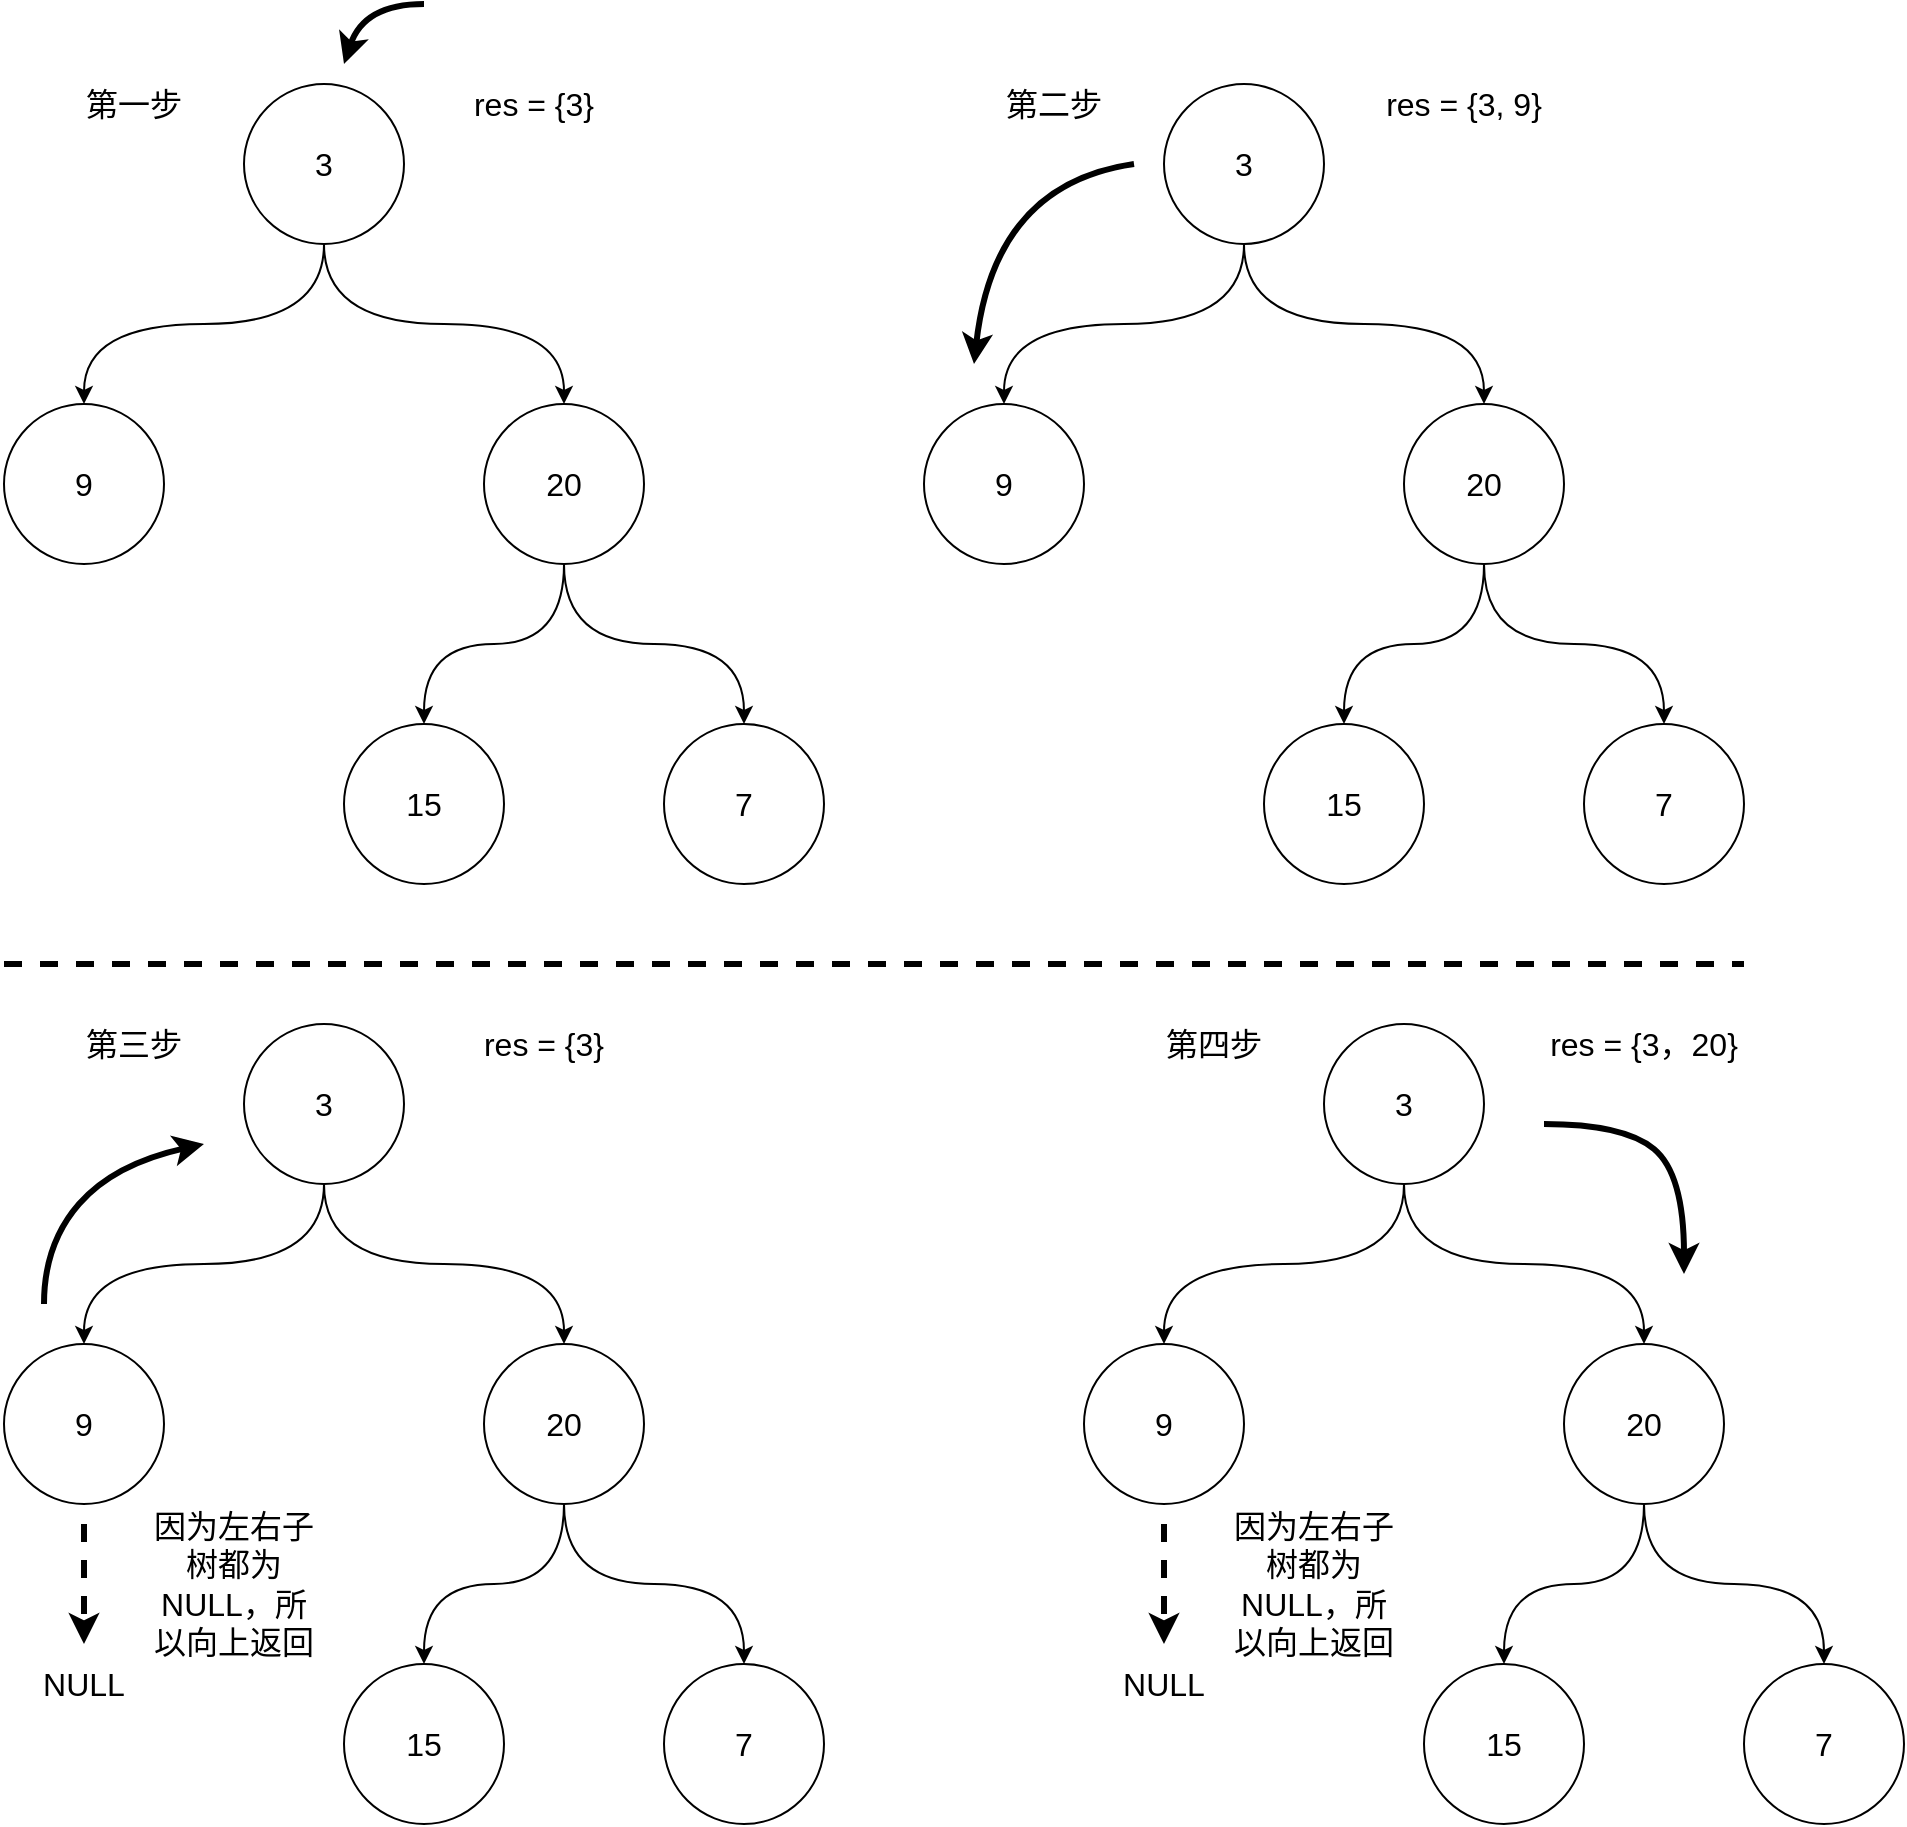 <mxfile version="14.6.0" type="github">
  <diagram id="72RIDOFjgwgf8fgMc3nl" name="第 1 页">
    <mxGraphModel dx="870" dy="595" grid="1" gridSize="10" guides="1" tooltips="1" connect="1" arrows="1" fold="1" page="1" pageScale="1" pageWidth="827" pageHeight="1169" math="0" shadow="0">
      <root>
        <mxCell id="0" />
        <mxCell id="1" parent="0" />
        <mxCell id="oBtHDwOp3o_CFWQKpaH9-7" style="edgeStyle=orthogonalEdgeStyle;curved=1;rounded=0;orthogonalLoop=1;jettySize=auto;html=1;exitX=0.5;exitY=1;exitDx=0;exitDy=0;" edge="1" parent="1" source="oBtHDwOp3o_CFWQKpaH9-1" target="oBtHDwOp3o_CFWQKpaH9-2">
          <mxGeometry relative="1" as="geometry" />
        </mxCell>
        <mxCell id="oBtHDwOp3o_CFWQKpaH9-8" style="edgeStyle=orthogonalEdgeStyle;curved=1;rounded=0;orthogonalLoop=1;jettySize=auto;html=1;exitX=0.5;exitY=1;exitDx=0;exitDy=0;entryX=0.5;entryY=0;entryDx=0;entryDy=0;" edge="1" parent="1" source="oBtHDwOp3o_CFWQKpaH9-1" target="oBtHDwOp3o_CFWQKpaH9-3">
          <mxGeometry relative="1" as="geometry" />
        </mxCell>
        <mxCell id="oBtHDwOp3o_CFWQKpaH9-1" value="&lt;font style=&quot;font-size: 16px&quot;&gt;3&lt;/font&gt;" style="ellipse;whiteSpace=wrap;html=1;aspect=fixed;" vertex="1" parent="1">
          <mxGeometry x="200" y="80" width="80" height="80" as="geometry" />
        </mxCell>
        <mxCell id="oBtHDwOp3o_CFWQKpaH9-2" value="&lt;font style=&quot;font-size: 16px&quot;&gt;9&lt;/font&gt;" style="ellipse;whiteSpace=wrap;html=1;aspect=fixed;" vertex="1" parent="1">
          <mxGeometry x="80" y="240" width="80" height="80" as="geometry" />
        </mxCell>
        <mxCell id="oBtHDwOp3o_CFWQKpaH9-10" style="edgeStyle=orthogonalEdgeStyle;curved=1;rounded=0;orthogonalLoop=1;jettySize=auto;html=1;exitX=0.5;exitY=1;exitDx=0;exitDy=0;entryX=0.5;entryY=0;entryDx=0;entryDy=0;" edge="1" parent="1" source="oBtHDwOp3o_CFWQKpaH9-3" target="oBtHDwOp3o_CFWQKpaH9-4">
          <mxGeometry relative="1" as="geometry" />
        </mxCell>
        <mxCell id="oBtHDwOp3o_CFWQKpaH9-11" style="edgeStyle=orthogonalEdgeStyle;curved=1;rounded=0;orthogonalLoop=1;jettySize=auto;html=1;exitX=0.5;exitY=1;exitDx=0;exitDy=0;entryX=0.5;entryY=0;entryDx=0;entryDy=0;" edge="1" parent="1" source="oBtHDwOp3o_CFWQKpaH9-3" target="oBtHDwOp3o_CFWQKpaH9-5">
          <mxGeometry relative="1" as="geometry" />
        </mxCell>
        <mxCell id="oBtHDwOp3o_CFWQKpaH9-3" value="&lt;font style=&quot;font-size: 16px&quot;&gt;20&lt;/font&gt;" style="ellipse;whiteSpace=wrap;html=1;aspect=fixed;" vertex="1" parent="1">
          <mxGeometry x="320" y="240" width="80" height="80" as="geometry" />
        </mxCell>
        <mxCell id="oBtHDwOp3o_CFWQKpaH9-4" value="&lt;font style=&quot;font-size: 16px&quot;&gt;15&lt;/font&gt;" style="ellipse;whiteSpace=wrap;html=1;aspect=fixed;" vertex="1" parent="1">
          <mxGeometry x="250" y="400" width="80" height="80" as="geometry" />
        </mxCell>
        <mxCell id="oBtHDwOp3o_CFWQKpaH9-5" value="&lt;font style=&quot;font-size: 16px&quot;&gt;7&lt;/font&gt;" style="ellipse;whiteSpace=wrap;html=1;aspect=fixed;" vertex="1" parent="1">
          <mxGeometry x="410" y="400" width="80" height="80" as="geometry" />
        </mxCell>
        <mxCell id="oBtHDwOp3o_CFWQKpaH9-12" value="&lt;font style=&quot;font-size: 16px&quot;&gt;第一步&lt;/font&gt;" style="text;html=1;strokeColor=none;fillColor=none;align=center;verticalAlign=middle;whiteSpace=wrap;rounded=0;" vertex="1" parent="1">
          <mxGeometry x="120" y="80" width="50" height="20" as="geometry" />
        </mxCell>
        <mxCell id="oBtHDwOp3o_CFWQKpaH9-16" value="" style="curved=1;endArrow=classic;html=1;strokeWidth=3;" edge="1" parent="1">
          <mxGeometry width="50" height="50" relative="1" as="geometry">
            <mxPoint x="290" y="40" as="sourcePoint" />
            <mxPoint x="250" y="70" as="targetPoint" />
            <Array as="points">
              <mxPoint x="260" y="40" />
            </Array>
          </mxGeometry>
        </mxCell>
        <mxCell id="oBtHDwOp3o_CFWQKpaH9-17" value="&lt;font style=&quot;font-size: 16px&quot;&gt;res = {3}&lt;/font&gt;" style="text;html=1;strokeColor=none;fillColor=none;align=center;verticalAlign=middle;whiteSpace=wrap;rounded=0;" vertex="1" parent="1">
          <mxGeometry x="310" y="80" width="70" height="20" as="geometry" />
        </mxCell>
        <mxCell id="oBtHDwOp3o_CFWQKpaH9-18" style="edgeStyle=orthogonalEdgeStyle;curved=1;rounded=0;orthogonalLoop=1;jettySize=auto;html=1;exitX=0.5;exitY=1;exitDx=0;exitDy=0;" edge="1" parent="1" source="oBtHDwOp3o_CFWQKpaH9-20" target="oBtHDwOp3o_CFWQKpaH9-21">
          <mxGeometry relative="1" as="geometry" />
        </mxCell>
        <mxCell id="oBtHDwOp3o_CFWQKpaH9-19" style="edgeStyle=orthogonalEdgeStyle;curved=1;rounded=0;orthogonalLoop=1;jettySize=auto;html=1;exitX=0.5;exitY=1;exitDx=0;exitDy=0;entryX=0.5;entryY=0;entryDx=0;entryDy=0;" edge="1" parent="1" source="oBtHDwOp3o_CFWQKpaH9-20" target="oBtHDwOp3o_CFWQKpaH9-24">
          <mxGeometry relative="1" as="geometry" />
        </mxCell>
        <mxCell id="oBtHDwOp3o_CFWQKpaH9-20" value="&lt;font style=&quot;font-size: 16px&quot;&gt;3&lt;/font&gt;" style="ellipse;whiteSpace=wrap;html=1;aspect=fixed;" vertex="1" parent="1">
          <mxGeometry x="660" y="80" width="80" height="80" as="geometry" />
        </mxCell>
        <mxCell id="oBtHDwOp3o_CFWQKpaH9-21" value="&lt;font style=&quot;font-size: 16px&quot;&gt;9&lt;/font&gt;" style="ellipse;whiteSpace=wrap;html=1;aspect=fixed;" vertex="1" parent="1">
          <mxGeometry x="540" y="240" width="80" height="80" as="geometry" />
        </mxCell>
        <mxCell id="oBtHDwOp3o_CFWQKpaH9-22" style="edgeStyle=orthogonalEdgeStyle;curved=1;rounded=0;orthogonalLoop=1;jettySize=auto;html=1;exitX=0.5;exitY=1;exitDx=0;exitDy=0;entryX=0.5;entryY=0;entryDx=0;entryDy=0;" edge="1" parent="1" source="oBtHDwOp3o_CFWQKpaH9-24" target="oBtHDwOp3o_CFWQKpaH9-25">
          <mxGeometry relative="1" as="geometry" />
        </mxCell>
        <mxCell id="oBtHDwOp3o_CFWQKpaH9-23" style="edgeStyle=orthogonalEdgeStyle;curved=1;rounded=0;orthogonalLoop=1;jettySize=auto;html=1;exitX=0.5;exitY=1;exitDx=0;exitDy=0;entryX=0.5;entryY=0;entryDx=0;entryDy=0;" edge="1" parent="1" source="oBtHDwOp3o_CFWQKpaH9-24" target="oBtHDwOp3o_CFWQKpaH9-26">
          <mxGeometry relative="1" as="geometry" />
        </mxCell>
        <mxCell id="oBtHDwOp3o_CFWQKpaH9-24" value="&lt;font style=&quot;font-size: 16px&quot;&gt;20&lt;/font&gt;" style="ellipse;whiteSpace=wrap;html=1;aspect=fixed;" vertex="1" parent="1">
          <mxGeometry x="780" y="240" width="80" height="80" as="geometry" />
        </mxCell>
        <mxCell id="oBtHDwOp3o_CFWQKpaH9-25" value="&lt;font style=&quot;font-size: 16px&quot;&gt;15&lt;/font&gt;" style="ellipse;whiteSpace=wrap;html=1;aspect=fixed;" vertex="1" parent="1">
          <mxGeometry x="710" y="400" width="80" height="80" as="geometry" />
        </mxCell>
        <mxCell id="oBtHDwOp3o_CFWQKpaH9-26" value="&lt;font style=&quot;font-size: 16px&quot;&gt;7&lt;/font&gt;" style="ellipse;whiteSpace=wrap;html=1;aspect=fixed;" vertex="1" parent="1">
          <mxGeometry x="870" y="400" width="80" height="80" as="geometry" />
        </mxCell>
        <mxCell id="oBtHDwOp3o_CFWQKpaH9-27" value="&lt;font style=&quot;font-size: 16px&quot;&gt;第二步&lt;/font&gt;" style="text;html=1;strokeColor=none;fillColor=none;align=center;verticalAlign=middle;whiteSpace=wrap;rounded=0;" vertex="1" parent="1">
          <mxGeometry x="580" y="80" width="50" height="20" as="geometry" />
        </mxCell>
        <mxCell id="oBtHDwOp3o_CFWQKpaH9-29" value="" style="curved=1;endArrow=classic;html=1;strokeWidth=3;" edge="1" parent="1">
          <mxGeometry width="50" height="50" relative="1" as="geometry">
            <mxPoint x="645" y="120" as="sourcePoint" />
            <mxPoint x="565" y="220" as="targetPoint" />
            <Array as="points">
              <mxPoint x="575" y="130" />
            </Array>
          </mxGeometry>
        </mxCell>
        <mxCell id="oBtHDwOp3o_CFWQKpaH9-30" value="&lt;font style=&quot;font-size: 16px&quot;&gt;res = {3, 9}&lt;/font&gt;" style="text;html=1;strokeColor=none;fillColor=none;align=center;verticalAlign=middle;whiteSpace=wrap;rounded=0;" vertex="1" parent="1">
          <mxGeometry x="770" y="80" width="80" height="20" as="geometry" />
        </mxCell>
        <mxCell id="oBtHDwOp3o_CFWQKpaH9-31" style="edgeStyle=orthogonalEdgeStyle;curved=1;rounded=0;orthogonalLoop=1;jettySize=auto;html=1;exitX=0.5;exitY=1;exitDx=0;exitDy=0;" edge="1" parent="1" source="oBtHDwOp3o_CFWQKpaH9-33" target="oBtHDwOp3o_CFWQKpaH9-34">
          <mxGeometry relative="1" as="geometry" />
        </mxCell>
        <mxCell id="oBtHDwOp3o_CFWQKpaH9-32" style="edgeStyle=orthogonalEdgeStyle;curved=1;rounded=0;orthogonalLoop=1;jettySize=auto;html=1;exitX=0.5;exitY=1;exitDx=0;exitDy=0;entryX=0.5;entryY=0;entryDx=0;entryDy=0;" edge="1" parent="1" source="oBtHDwOp3o_CFWQKpaH9-33" target="oBtHDwOp3o_CFWQKpaH9-37">
          <mxGeometry relative="1" as="geometry" />
        </mxCell>
        <mxCell id="oBtHDwOp3o_CFWQKpaH9-33" value="&lt;font style=&quot;font-size: 16px&quot;&gt;3&lt;/font&gt;" style="ellipse;whiteSpace=wrap;html=1;aspect=fixed;" vertex="1" parent="1">
          <mxGeometry x="200" y="550" width="80" height="80" as="geometry" />
        </mxCell>
        <mxCell id="oBtHDwOp3o_CFWQKpaH9-34" value="&lt;font style=&quot;font-size: 16px&quot;&gt;9&lt;/font&gt;" style="ellipse;whiteSpace=wrap;html=1;aspect=fixed;" vertex="1" parent="1">
          <mxGeometry x="80" y="710" width="80" height="80" as="geometry" />
        </mxCell>
        <mxCell id="oBtHDwOp3o_CFWQKpaH9-35" style="edgeStyle=orthogonalEdgeStyle;curved=1;rounded=0;orthogonalLoop=1;jettySize=auto;html=1;exitX=0.5;exitY=1;exitDx=0;exitDy=0;entryX=0.5;entryY=0;entryDx=0;entryDy=0;" edge="1" parent="1" source="oBtHDwOp3o_CFWQKpaH9-37" target="oBtHDwOp3o_CFWQKpaH9-38">
          <mxGeometry relative="1" as="geometry" />
        </mxCell>
        <mxCell id="oBtHDwOp3o_CFWQKpaH9-36" style="edgeStyle=orthogonalEdgeStyle;curved=1;rounded=0;orthogonalLoop=1;jettySize=auto;html=1;exitX=0.5;exitY=1;exitDx=0;exitDy=0;entryX=0.5;entryY=0;entryDx=0;entryDy=0;" edge="1" parent="1" source="oBtHDwOp3o_CFWQKpaH9-37" target="oBtHDwOp3o_CFWQKpaH9-39">
          <mxGeometry relative="1" as="geometry" />
        </mxCell>
        <mxCell id="oBtHDwOp3o_CFWQKpaH9-37" value="&lt;font style=&quot;font-size: 16px&quot;&gt;20&lt;/font&gt;" style="ellipse;whiteSpace=wrap;html=1;aspect=fixed;" vertex="1" parent="1">
          <mxGeometry x="320" y="710" width="80" height="80" as="geometry" />
        </mxCell>
        <mxCell id="oBtHDwOp3o_CFWQKpaH9-38" value="&lt;font style=&quot;font-size: 16px&quot;&gt;15&lt;/font&gt;" style="ellipse;whiteSpace=wrap;html=1;aspect=fixed;" vertex="1" parent="1">
          <mxGeometry x="250" y="870" width="80" height="80" as="geometry" />
        </mxCell>
        <mxCell id="oBtHDwOp3o_CFWQKpaH9-39" value="&lt;font style=&quot;font-size: 16px&quot;&gt;7&lt;/font&gt;" style="ellipse;whiteSpace=wrap;html=1;aspect=fixed;" vertex="1" parent="1">
          <mxGeometry x="410" y="870" width="80" height="80" as="geometry" />
        </mxCell>
        <mxCell id="oBtHDwOp3o_CFWQKpaH9-40" value="&lt;font style=&quot;font-size: 16px&quot;&gt;第三步&lt;/font&gt;" style="text;html=1;strokeColor=none;fillColor=none;align=center;verticalAlign=middle;whiteSpace=wrap;rounded=0;" vertex="1" parent="1">
          <mxGeometry x="120" y="550" width="50" height="20" as="geometry" />
        </mxCell>
        <mxCell id="oBtHDwOp3o_CFWQKpaH9-41" value="" style="curved=1;endArrow=classic;html=1;strokeWidth=3;" edge="1" parent="1">
          <mxGeometry width="50" height="50" relative="1" as="geometry">
            <mxPoint x="100" y="690" as="sourcePoint" />
            <mxPoint x="180" y="610" as="targetPoint" />
            <Array as="points">
              <mxPoint x="100" y="660" />
              <mxPoint x="135" y="620" />
            </Array>
          </mxGeometry>
        </mxCell>
        <mxCell id="oBtHDwOp3o_CFWQKpaH9-42" value="&lt;font style=&quot;font-size: 16px&quot;&gt;res = {3}&lt;/font&gt;" style="text;html=1;strokeColor=none;fillColor=none;align=center;verticalAlign=middle;whiteSpace=wrap;rounded=0;" vertex="1" parent="1">
          <mxGeometry x="310" y="550" width="80" height="20" as="geometry" />
        </mxCell>
        <mxCell id="oBtHDwOp3o_CFWQKpaH9-43" value="" style="endArrow=none;dashed=1;html=1;strokeWidth=3;" edge="1" parent="1">
          <mxGeometry width="50" height="50" relative="1" as="geometry">
            <mxPoint x="80" y="520" as="sourcePoint" />
            <mxPoint x="950" y="520" as="targetPoint" />
          </mxGeometry>
        </mxCell>
        <mxCell id="oBtHDwOp3o_CFWQKpaH9-44" value="" style="endArrow=classic;html=1;strokeWidth=3;dashed=1;" edge="1" parent="1">
          <mxGeometry width="50" height="50" relative="1" as="geometry">
            <mxPoint x="120" y="800" as="sourcePoint" />
            <mxPoint x="120" y="860" as="targetPoint" />
          </mxGeometry>
        </mxCell>
        <mxCell id="oBtHDwOp3o_CFWQKpaH9-45" value="&lt;font style=&quot;font-size: 16px&quot;&gt;NULL&lt;/font&gt;" style="text;html=1;strokeColor=none;fillColor=none;align=center;verticalAlign=middle;whiteSpace=wrap;rounded=0;" vertex="1" parent="1">
          <mxGeometry x="100" y="870" width="40" height="20" as="geometry" />
        </mxCell>
        <mxCell id="oBtHDwOp3o_CFWQKpaH9-46" value="&lt;font style=&quot;font-size: 16px&quot;&gt;因为左右子树都为NULL，所以向上返回&lt;/font&gt;" style="text;html=1;strokeColor=none;fillColor=none;align=center;verticalAlign=middle;whiteSpace=wrap;rounded=0;" vertex="1" parent="1">
          <mxGeometry x="150" y="820" width="90" height="20" as="geometry" />
        </mxCell>
        <mxCell id="oBtHDwOp3o_CFWQKpaH9-47" style="edgeStyle=orthogonalEdgeStyle;curved=1;rounded=0;orthogonalLoop=1;jettySize=auto;html=1;exitX=0.5;exitY=1;exitDx=0;exitDy=0;" edge="1" parent="1" source="oBtHDwOp3o_CFWQKpaH9-49" target="oBtHDwOp3o_CFWQKpaH9-50">
          <mxGeometry relative="1" as="geometry" />
        </mxCell>
        <mxCell id="oBtHDwOp3o_CFWQKpaH9-48" style="edgeStyle=orthogonalEdgeStyle;curved=1;rounded=0;orthogonalLoop=1;jettySize=auto;html=1;exitX=0.5;exitY=1;exitDx=0;exitDy=0;entryX=0.5;entryY=0;entryDx=0;entryDy=0;" edge="1" parent="1" source="oBtHDwOp3o_CFWQKpaH9-49" target="oBtHDwOp3o_CFWQKpaH9-53">
          <mxGeometry relative="1" as="geometry" />
        </mxCell>
        <mxCell id="oBtHDwOp3o_CFWQKpaH9-49" value="&lt;font style=&quot;font-size: 16px&quot;&gt;3&lt;/font&gt;" style="ellipse;whiteSpace=wrap;html=1;aspect=fixed;" vertex="1" parent="1">
          <mxGeometry x="740" y="550" width="80" height="80" as="geometry" />
        </mxCell>
        <mxCell id="oBtHDwOp3o_CFWQKpaH9-50" value="&lt;font style=&quot;font-size: 16px&quot;&gt;9&lt;/font&gt;" style="ellipse;whiteSpace=wrap;html=1;aspect=fixed;" vertex="1" parent="1">
          <mxGeometry x="620" y="710" width="80" height="80" as="geometry" />
        </mxCell>
        <mxCell id="oBtHDwOp3o_CFWQKpaH9-51" style="edgeStyle=orthogonalEdgeStyle;curved=1;rounded=0;orthogonalLoop=1;jettySize=auto;html=1;exitX=0.5;exitY=1;exitDx=0;exitDy=0;entryX=0.5;entryY=0;entryDx=0;entryDy=0;" edge="1" parent="1" source="oBtHDwOp3o_CFWQKpaH9-53" target="oBtHDwOp3o_CFWQKpaH9-54">
          <mxGeometry relative="1" as="geometry" />
        </mxCell>
        <mxCell id="oBtHDwOp3o_CFWQKpaH9-52" style="edgeStyle=orthogonalEdgeStyle;curved=1;rounded=0;orthogonalLoop=1;jettySize=auto;html=1;exitX=0.5;exitY=1;exitDx=0;exitDy=0;entryX=0.5;entryY=0;entryDx=0;entryDy=0;" edge="1" parent="1" source="oBtHDwOp3o_CFWQKpaH9-53" target="oBtHDwOp3o_CFWQKpaH9-55">
          <mxGeometry relative="1" as="geometry" />
        </mxCell>
        <mxCell id="oBtHDwOp3o_CFWQKpaH9-53" value="&lt;font style=&quot;font-size: 16px&quot;&gt;20&lt;/font&gt;" style="ellipse;whiteSpace=wrap;html=1;aspect=fixed;" vertex="1" parent="1">
          <mxGeometry x="860" y="710" width="80" height="80" as="geometry" />
        </mxCell>
        <mxCell id="oBtHDwOp3o_CFWQKpaH9-54" value="&lt;font style=&quot;font-size: 16px&quot;&gt;15&lt;/font&gt;" style="ellipse;whiteSpace=wrap;html=1;aspect=fixed;" vertex="1" parent="1">
          <mxGeometry x="790" y="870" width="80" height="80" as="geometry" />
        </mxCell>
        <mxCell id="oBtHDwOp3o_CFWQKpaH9-55" value="&lt;font style=&quot;font-size: 16px&quot;&gt;7&lt;/font&gt;" style="ellipse;whiteSpace=wrap;html=1;aspect=fixed;" vertex="1" parent="1">
          <mxGeometry x="950" y="870" width="80" height="80" as="geometry" />
        </mxCell>
        <mxCell id="oBtHDwOp3o_CFWQKpaH9-56" value="&lt;font style=&quot;font-size: 16px&quot;&gt;第四步&lt;/font&gt;" style="text;html=1;strokeColor=none;fillColor=none;align=center;verticalAlign=middle;whiteSpace=wrap;rounded=0;" vertex="1" parent="1">
          <mxGeometry x="660" y="550" width="50" height="20" as="geometry" />
        </mxCell>
        <mxCell id="oBtHDwOp3o_CFWQKpaH9-57" value="" style="curved=1;endArrow=classic;html=1;strokeWidth=3;" edge="1" parent="1">
          <mxGeometry width="50" height="50" relative="1" as="geometry">
            <mxPoint x="850" y="600" as="sourcePoint" />
            <mxPoint x="920" y="675" as="targetPoint" />
            <Array as="points">
              <mxPoint x="890" y="600" />
              <mxPoint x="920" y="625" />
            </Array>
          </mxGeometry>
        </mxCell>
        <mxCell id="oBtHDwOp3o_CFWQKpaH9-58" value="&lt;font style=&quot;font-size: 16px&quot;&gt;res = {3，20}&lt;/font&gt;" style="text;html=1;strokeColor=none;fillColor=none;align=center;verticalAlign=middle;whiteSpace=wrap;rounded=0;" vertex="1" parent="1">
          <mxGeometry x="850" y="550" width="100" height="20" as="geometry" />
        </mxCell>
        <mxCell id="oBtHDwOp3o_CFWQKpaH9-59" value="" style="endArrow=classic;html=1;strokeWidth=3;dashed=1;" edge="1" parent="1">
          <mxGeometry width="50" height="50" relative="1" as="geometry">
            <mxPoint x="660" y="800" as="sourcePoint" />
            <mxPoint x="660" y="860" as="targetPoint" />
          </mxGeometry>
        </mxCell>
        <mxCell id="oBtHDwOp3o_CFWQKpaH9-60" value="&lt;font style=&quot;font-size: 16px&quot;&gt;NULL&lt;/font&gt;" style="text;html=1;strokeColor=none;fillColor=none;align=center;verticalAlign=middle;whiteSpace=wrap;rounded=0;" vertex="1" parent="1">
          <mxGeometry x="640" y="870" width="40" height="20" as="geometry" />
        </mxCell>
        <mxCell id="oBtHDwOp3o_CFWQKpaH9-61" value="&lt;font style=&quot;font-size: 16px&quot;&gt;因为左右子树都为NULL，所以向上返回&lt;/font&gt;" style="text;html=1;strokeColor=none;fillColor=none;align=center;verticalAlign=middle;whiteSpace=wrap;rounded=0;" vertex="1" parent="1">
          <mxGeometry x="690" y="820" width="90" height="20" as="geometry" />
        </mxCell>
      </root>
    </mxGraphModel>
  </diagram>
</mxfile>

